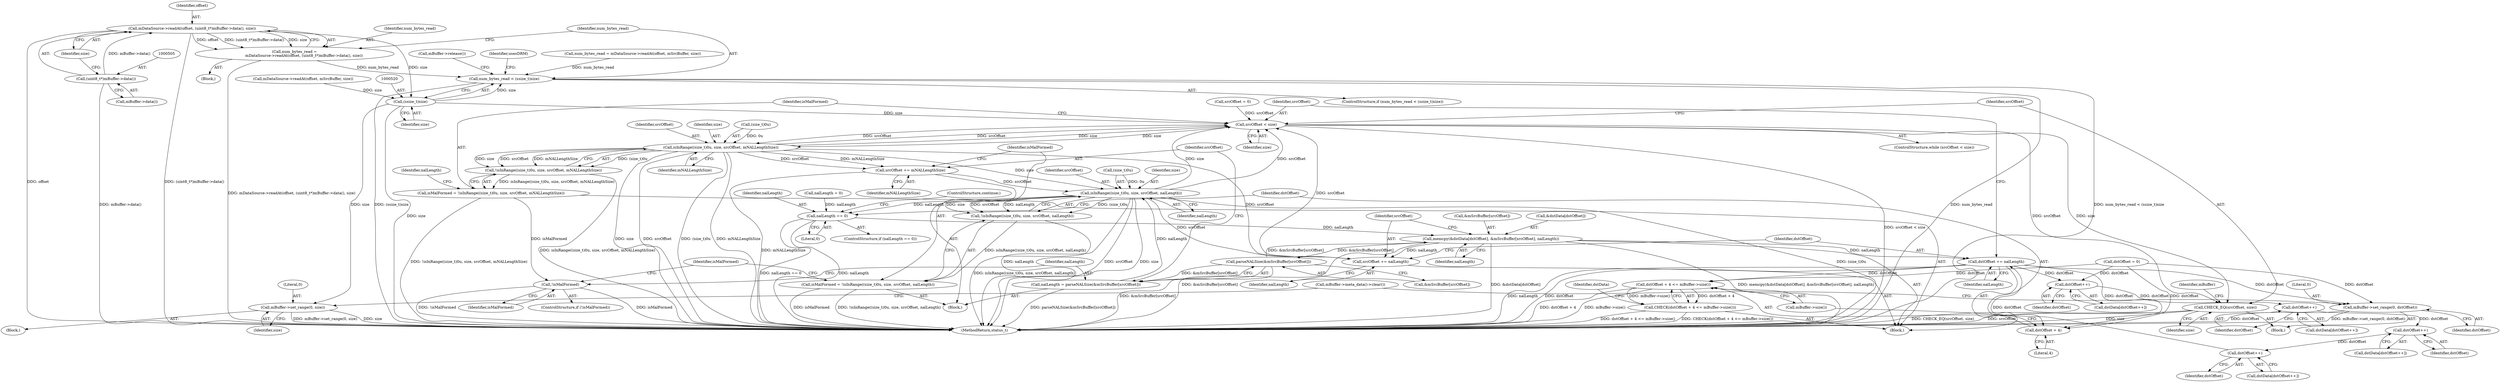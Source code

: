 digraph "0_Android_d48f0f145f8f0f4472bc0af668ac9a8bce44ba9b_0@API" {
"1000502" [label="(Call,mDataSource->readAt(offset, (uint8_t*)mBuffer->data(), size))"];
"1000504" [label="(Call,(uint8_t*)mBuffer->data())"];
"1000500" [label="(Call,num_bytes_read =\n                mDataSource->readAt(offset, (uint8_t*)mBuffer->data(), size))"];
"1000517" [label="(Call,num_bytes_read < (ssize_t)size)"];
"1000519" [label="(Call,(ssize_t)size)"];
"1000536" [label="(Call,mBuffer->set_range(0, size))"];
"1000556" [label="(Call,srcOffset < size)"];
"1000564" [label="(Call,isInRange((size_t)0u, size, srcOffset, mNALLengthSize))"];
"1000563" [label="(Call,!isInRange((size_t)0u, size, srcOffset, mNALLengthSize))"];
"1000561" [label="(Call,isMalFormed = !isInRange((size_t)0u, size, srcOffset, mNALLengthSize))"];
"1000576" [label="(Call,!isMalFormed)"];
"1000586" [label="(Call,srcOffset += mNALLengthSize)"];
"1000592" [label="(Call,isInRange((size_t)0u, size, srcOffset, nalLength))"];
"1000591" [label="(Call,!isInRange((size_t)0u, size, srcOffset, nalLength))"];
"1000589" [label="(Call,isMalFormed = !isInRange((size_t)0u, size, srcOffset, nalLength))"];
"1000611" [label="(Call,nalLength == 0)"];
"1000646" [label="(Call,memcpy(&dstData[dstOffset], &mSrcBuffer[srcOffset], nalLength))"];
"1000581" [label="(Call,parseNALSize(&mSrcBuffer[srcOffset]))"];
"1000579" [label="(Call,nalLength = parseNALSize(&mSrcBuffer[srcOffset]))"];
"1000656" [label="(Call,srcOffset += nalLength)"];
"1000659" [label="(Call,dstOffset += nalLength)"];
"1000617" [label="(Call,dstOffset + 4 <= mBuffer->size())"];
"1000616" [label="(Call,CHECK(dstOffset + 4 <= mBuffer->size()))"];
"1000618" [label="(Call,dstOffset + 4)"];
"1000625" [label="(Call,dstOffset++)"];
"1000631" [label="(Call,dstOffset++)"];
"1000637" [label="(Call,dstOffset++)"];
"1000643" [label="(Call,dstOffset++)"];
"1000669" [label="(Call,mBuffer->set_range(0, dstOffset))"];
"1000662" [label="(Call,CHECK_EQ(srcOffset, size))"];
"1000561" [label="(Call,isMalFormed = !isInRange((size_t)0u, size, srcOffset, mNALLengthSize))"];
"1000519" [label="(Call,(ssize_t)size)"];
"1000667" [label="(Identifier,mBuffer)"];
"1000672" [label="(Call,mBuffer->meta_data()->clear())"];
"1000590" [label="(Identifier,isMalFormed)"];
"1000661" [label="(Identifier,nalLength)"];
"1000506" [label="(Call,mBuffer->data())"];
"1000500" [label="(Call,num_bytes_read =\n                mDataSource->readAt(offset, (uint8_t*)mBuffer->data(), size))"];
"1000582" [label="(Call,&mSrcBuffer[srcOffset])"];
"1000555" [label="(ControlStructure,while (srcOffset < size))"];
"1000573" [label="(Identifier,nalLength)"];
"1000568" [label="(Identifier,size)"];
"1000635" [label="(Call,dstData[dstOffset++])"];
"1000577" [label="(Identifier,isMalFormed)"];
"1000586" [label="(Call,srcOffset += mNALLengthSize)"];
"1000658" [label="(Identifier,nalLength)"];
"1000517" [label="(Call,num_bytes_read < (ssize_t)size)"];
"1000632" [label="(Identifier,dstOffset)"];
"1000615" [label="(ControlStructure,continue;)"];
"1000591" [label="(Call,!isInRange((size_t)0u, size, srcOffset, nalLength))"];
"1000625" [label="(Call,dstOffset++)"];
"1000504" [label="(Call,(uint8_t*)mBuffer->data())"];
"1000502" [label="(Call,mDataSource->readAt(offset, (uint8_t*)mBuffer->data(), size))"];
"1000530" [label="(Identifier,usesDRM)"];
"1000620" [label="(Literal,4)"];
"1000611" [label="(Call,nalLength == 0)"];
"1000587" [label="(Identifier,srcOffset)"];
"1000565" [label="(Call,(size_t)0u)"];
"1000569" [label="(Identifier,srcOffset)"];
"1000597" [label="(Identifier,srcOffset)"];
"1000716" [label="(MethodReturn,status_t)"];
"1000531" [label="(Block,)"];
"1000536" [label="(Call,mBuffer->set_range(0, size))"];
"1000623" [label="(Call,dstData[dstOffset++])"];
"1000637" [label="(Call,dstOffset++)"];
"1000575" [label="(ControlStructure,if (!isMalFormed))"];
"1000581" [label="(Call,parseNALSize(&mSrcBuffer[srcOffset]))"];
"1000499" [label="(Block,)"];
"1000618" [label="(Call,dstOffset + 4)"];
"1000617" [label="(Call,dstOffset + 4 <= mBuffer->size())"];
"1000671" [label="(Identifier,dstOffset)"];
"1000669" [label="(Call,mBuffer->set_range(0, dstOffset))"];
"1000593" [label="(Call,(size_t)0u)"];
"1000613" [label="(Literal,0)"];
"1000589" [label="(Call,isMalFormed = !isInRange((size_t)0u, size, srcOffset, nalLength))"];
"1000521" [label="(Identifier,size)"];
"1000659" [label="(Call,dstOffset += nalLength)"];
"1000559" [label="(Block,)"];
"1000664" [label="(Identifier,size)"];
"1000644" [label="(Identifier,dstOffset)"];
"1000580" [label="(Identifier,nalLength)"];
"1000507" [label="(Identifier,size)"];
"1000663" [label="(Identifier,srcOffset)"];
"1000537" [label="(Literal,0)"];
"1000579" [label="(Call,nalLength = parseNALSize(&mSrcBuffer[srcOffset]))"];
"1000616" [label="(Call,CHECK(dstOffset + 4 <= mBuffer->size()))"];
"1000631" [label="(Call,dstOffset++)"];
"1000564" [label="(Call,isInRange((size_t)0u, size, srcOffset, mNALLengthSize))"];
"1000578" [label="(Block,)"];
"1000588" [label="(Identifier,mNALLengthSize)"];
"1000570" [label="(Identifier,mNALLengthSize)"];
"1000629" [label="(Call,dstData[dstOffset++])"];
"1000516" [label="(ControlStructure,if (num_bytes_read < (ssize_t)size))"];
"1000548" [label="(Call,srcOffset = 0)"];
"1000510" [label="(Call,num_bytes_read = mDataSource->readAt(offset, mSrcBuffer, size))"];
"1000626" [label="(Identifier,dstOffset)"];
"1000656" [label="(Call,srcOffset += nalLength)"];
"1000670" [label="(Literal,0)"];
"1000660" [label="(Identifier,dstOffset)"];
"1000501" [label="(Identifier,num_bytes_read)"];
"1000576" [label="(Call,!isMalFormed)"];
"1000646" [label="(Call,memcpy(&dstData[dstOffset], &mSrcBuffer[srcOffset], nalLength))"];
"1000624" [label="(Identifier,dstData)"];
"1000643" [label="(Call,dstOffset++)"];
"1000619" [label="(Identifier,dstOffset)"];
"1000503" [label="(Identifier,offset)"];
"1000556" [label="(Call,srcOffset < size)"];
"1000641" [label="(Call,dstData[dstOffset++])"];
"1000558" [label="(Identifier,size)"];
"1000563" [label="(Call,!isInRange((size_t)0u, size, srcOffset, mNALLengthSize))"];
"1000638" [label="(Identifier,dstOffset)"];
"1000600" [label="(Identifier,isMalFormed)"];
"1000655" [label="(Identifier,nalLength)"];
"1000557" [label="(Identifier,srcOffset)"];
"1000657" [label="(Identifier,srcOffset)"];
"1000647" [label="(Call,&dstData[dstOffset])"];
"1000512" [label="(Call,mDataSource->readAt(offset, mSrcBuffer, size))"];
"1000651" [label="(Call,&mSrcBuffer[srcOffset])"];
"1000662" [label="(Call,CHECK_EQ(srcOffset, size))"];
"1000552" [label="(Call,dstOffset = 0)"];
"1000621" [label="(Call,mBuffer->size())"];
"1000562" [label="(Identifier,isMalFormed)"];
"1000540" [label="(Block,)"];
"1000610" [label="(ControlStructure,if (nalLength == 0))"];
"1000598" [label="(Identifier,nalLength)"];
"1000592" [label="(Call,isInRange((size_t)0u, size, srcOffset, nalLength))"];
"1000596" [label="(Identifier,size)"];
"1000538" [label="(Identifier,size)"];
"1000612" [label="(Identifier,nalLength)"];
"1000518" [label="(Identifier,num_bytes_read)"];
"1000523" [label="(Call,mBuffer->release())"];
"1000572" [label="(Call,nalLength = 0)"];
"1000502" -> "1000500"  [label="AST: "];
"1000502" -> "1000507"  [label="CFG: "];
"1000503" -> "1000502"  [label="AST: "];
"1000504" -> "1000502"  [label="AST: "];
"1000507" -> "1000502"  [label="AST: "];
"1000500" -> "1000502"  [label="CFG: "];
"1000502" -> "1000716"  [label="DDG: offset"];
"1000502" -> "1000716"  [label="DDG: (uint8_t*)mBuffer->data()"];
"1000502" -> "1000500"  [label="DDG: offset"];
"1000502" -> "1000500"  [label="DDG: (uint8_t*)mBuffer->data()"];
"1000502" -> "1000500"  [label="DDG: size"];
"1000504" -> "1000502"  [label="DDG: mBuffer->data()"];
"1000502" -> "1000519"  [label="DDG: size"];
"1000504" -> "1000506"  [label="CFG: "];
"1000505" -> "1000504"  [label="AST: "];
"1000506" -> "1000504"  [label="AST: "];
"1000507" -> "1000504"  [label="CFG: "];
"1000504" -> "1000716"  [label="DDG: mBuffer->data()"];
"1000500" -> "1000499"  [label="AST: "];
"1000501" -> "1000500"  [label="AST: "];
"1000518" -> "1000500"  [label="CFG: "];
"1000500" -> "1000716"  [label="DDG: mDataSource->readAt(offset, (uint8_t*)mBuffer->data(), size)"];
"1000500" -> "1000517"  [label="DDG: num_bytes_read"];
"1000517" -> "1000516"  [label="AST: "];
"1000517" -> "1000519"  [label="CFG: "];
"1000518" -> "1000517"  [label="AST: "];
"1000519" -> "1000517"  [label="AST: "];
"1000523" -> "1000517"  [label="CFG: "];
"1000530" -> "1000517"  [label="CFG: "];
"1000517" -> "1000716"  [label="DDG: (ssize_t)size"];
"1000517" -> "1000716"  [label="DDG: num_bytes_read"];
"1000517" -> "1000716"  [label="DDG: num_bytes_read < (ssize_t)size"];
"1000510" -> "1000517"  [label="DDG: num_bytes_read"];
"1000519" -> "1000517"  [label="DDG: size"];
"1000519" -> "1000521"  [label="CFG: "];
"1000520" -> "1000519"  [label="AST: "];
"1000521" -> "1000519"  [label="AST: "];
"1000519" -> "1000716"  [label="DDG: size"];
"1000512" -> "1000519"  [label="DDG: size"];
"1000519" -> "1000536"  [label="DDG: size"];
"1000519" -> "1000556"  [label="DDG: size"];
"1000536" -> "1000531"  [label="AST: "];
"1000536" -> "1000538"  [label="CFG: "];
"1000537" -> "1000536"  [label="AST: "];
"1000538" -> "1000536"  [label="AST: "];
"1000672" -> "1000536"  [label="CFG: "];
"1000536" -> "1000716"  [label="DDG: mBuffer->set_range(0, size)"];
"1000536" -> "1000716"  [label="DDG: size"];
"1000556" -> "1000555"  [label="AST: "];
"1000556" -> "1000558"  [label="CFG: "];
"1000557" -> "1000556"  [label="AST: "];
"1000558" -> "1000556"  [label="AST: "];
"1000562" -> "1000556"  [label="CFG: "];
"1000663" -> "1000556"  [label="CFG: "];
"1000556" -> "1000716"  [label="DDG: srcOffset < size"];
"1000564" -> "1000556"  [label="DDG: srcOffset"];
"1000564" -> "1000556"  [label="DDG: size"];
"1000592" -> "1000556"  [label="DDG: srcOffset"];
"1000592" -> "1000556"  [label="DDG: size"];
"1000656" -> "1000556"  [label="DDG: srcOffset"];
"1000548" -> "1000556"  [label="DDG: srcOffset"];
"1000556" -> "1000564"  [label="DDG: size"];
"1000556" -> "1000564"  [label="DDG: srcOffset"];
"1000556" -> "1000662"  [label="DDG: srcOffset"];
"1000556" -> "1000662"  [label="DDG: size"];
"1000564" -> "1000563"  [label="AST: "];
"1000564" -> "1000570"  [label="CFG: "];
"1000565" -> "1000564"  [label="AST: "];
"1000568" -> "1000564"  [label="AST: "];
"1000569" -> "1000564"  [label="AST: "];
"1000570" -> "1000564"  [label="AST: "];
"1000563" -> "1000564"  [label="CFG: "];
"1000564" -> "1000716"  [label="DDG: size"];
"1000564" -> "1000716"  [label="DDG: srcOffset"];
"1000564" -> "1000716"  [label="DDG: (size_t)0u"];
"1000564" -> "1000716"  [label="DDG: mNALLengthSize"];
"1000564" -> "1000563"  [label="DDG: (size_t)0u"];
"1000564" -> "1000563"  [label="DDG: size"];
"1000564" -> "1000563"  [label="DDG: srcOffset"];
"1000564" -> "1000563"  [label="DDG: mNALLengthSize"];
"1000565" -> "1000564"  [label="DDG: 0u"];
"1000564" -> "1000586"  [label="DDG: mNALLengthSize"];
"1000564" -> "1000586"  [label="DDG: srcOffset"];
"1000564" -> "1000592"  [label="DDG: size"];
"1000564" -> "1000656"  [label="DDG: srcOffset"];
"1000563" -> "1000561"  [label="AST: "];
"1000561" -> "1000563"  [label="CFG: "];
"1000563" -> "1000716"  [label="DDG: isInRange((size_t)0u, size, srcOffset, mNALLengthSize)"];
"1000563" -> "1000561"  [label="DDG: isInRange((size_t)0u, size, srcOffset, mNALLengthSize)"];
"1000561" -> "1000559"  [label="AST: "];
"1000562" -> "1000561"  [label="AST: "];
"1000573" -> "1000561"  [label="CFG: "];
"1000561" -> "1000716"  [label="DDG: !isInRange((size_t)0u, size, srcOffset, mNALLengthSize)"];
"1000561" -> "1000576"  [label="DDG: isMalFormed"];
"1000576" -> "1000575"  [label="AST: "];
"1000576" -> "1000577"  [label="CFG: "];
"1000577" -> "1000576"  [label="AST: "];
"1000580" -> "1000576"  [label="CFG: "];
"1000600" -> "1000576"  [label="CFG: "];
"1000576" -> "1000716"  [label="DDG: isMalFormed"];
"1000576" -> "1000716"  [label="DDG: !isMalFormed"];
"1000586" -> "1000578"  [label="AST: "];
"1000586" -> "1000588"  [label="CFG: "];
"1000587" -> "1000586"  [label="AST: "];
"1000588" -> "1000586"  [label="AST: "];
"1000590" -> "1000586"  [label="CFG: "];
"1000586" -> "1000716"  [label="DDG: mNALLengthSize"];
"1000586" -> "1000592"  [label="DDG: srcOffset"];
"1000592" -> "1000591"  [label="AST: "];
"1000592" -> "1000598"  [label="CFG: "];
"1000593" -> "1000592"  [label="AST: "];
"1000596" -> "1000592"  [label="AST: "];
"1000597" -> "1000592"  [label="AST: "];
"1000598" -> "1000592"  [label="AST: "];
"1000591" -> "1000592"  [label="CFG: "];
"1000592" -> "1000716"  [label="DDG: nalLength"];
"1000592" -> "1000716"  [label="DDG: srcOffset"];
"1000592" -> "1000716"  [label="DDG: size"];
"1000592" -> "1000716"  [label="DDG: (size_t)0u"];
"1000592" -> "1000591"  [label="DDG: (size_t)0u"];
"1000592" -> "1000591"  [label="DDG: size"];
"1000592" -> "1000591"  [label="DDG: srcOffset"];
"1000592" -> "1000591"  [label="DDG: nalLength"];
"1000593" -> "1000592"  [label="DDG: 0u"];
"1000579" -> "1000592"  [label="DDG: nalLength"];
"1000592" -> "1000611"  [label="DDG: nalLength"];
"1000592" -> "1000656"  [label="DDG: srcOffset"];
"1000591" -> "1000589"  [label="AST: "];
"1000589" -> "1000591"  [label="CFG: "];
"1000591" -> "1000716"  [label="DDG: isInRange((size_t)0u, size, srcOffset, nalLength)"];
"1000591" -> "1000589"  [label="DDG: isInRange((size_t)0u, size, srcOffset, nalLength)"];
"1000589" -> "1000578"  [label="AST: "];
"1000590" -> "1000589"  [label="AST: "];
"1000600" -> "1000589"  [label="CFG: "];
"1000589" -> "1000716"  [label="DDG: isMalFormed"];
"1000589" -> "1000716"  [label="DDG: !isInRange((size_t)0u, size, srcOffset, nalLength)"];
"1000611" -> "1000610"  [label="AST: "];
"1000611" -> "1000613"  [label="CFG: "];
"1000612" -> "1000611"  [label="AST: "];
"1000613" -> "1000611"  [label="AST: "];
"1000615" -> "1000611"  [label="CFG: "];
"1000619" -> "1000611"  [label="CFG: "];
"1000611" -> "1000716"  [label="DDG: nalLength == 0"];
"1000611" -> "1000716"  [label="DDG: nalLength"];
"1000572" -> "1000611"  [label="DDG: nalLength"];
"1000611" -> "1000646"  [label="DDG: nalLength"];
"1000646" -> "1000559"  [label="AST: "];
"1000646" -> "1000655"  [label="CFG: "];
"1000647" -> "1000646"  [label="AST: "];
"1000651" -> "1000646"  [label="AST: "];
"1000655" -> "1000646"  [label="AST: "];
"1000657" -> "1000646"  [label="CFG: "];
"1000646" -> "1000716"  [label="DDG: memcpy(&dstData[dstOffset], &mSrcBuffer[srcOffset], nalLength)"];
"1000646" -> "1000716"  [label="DDG: &mSrcBuffer[srcOffset]"];
"1000646" -> "1000716"  [label="DDG: &dstData[dstOffset]"];
"1000646" -> "1000581"  [label="DDG: &mSrcBuffer[srcOffset]"];
"1000581" -> "1000646"  [label="DDG: &mSrcBuffer[srcOffset]"];
"1000646" -> "1000656"  [label="DDG: nalLength"];
"1000646" -> "1000659"  [label="DDG: nalLength"];
"1000581" -> "1000579"  [label="AST: "];
"1000581" -> "1000582"  [label="CFG: "];
"1000582" -> "1000581"  [label="AST: "];
"1000579" -> "1000581"  [label="CFG: "];
"1000581" -> "1000716"  [label="DDG: &mSrcBuffer[srcOffset]"];
"1000581" -> "1000579"  [label="DDG: &mSrcBuffer[srcOffset]"];
"1000579" -> "1000578"  [label="AST: "];
"1000580" -> "1000579"  [label="AST: "];
"1000587" -> "1000579"  [label="CFG: "];
"1000579" -> "1000716"  [label="DDG: parseNALSize(&mSrcBuffer[srcOffset])"];
"1000656" -> "1000559"  [label="AST: "];
"1000656" -> "1000658"  [label="CFG: "];
"1000657" -> "1000656"  [label="AST: "];
"1000658" -> "1000656"  [label="AST: "];
"1000660" -> "1000656"  [label="CFG: "];
"1000659" -> "1000559"  [label="AST: "];
"1000659" -> "1000661"  [label="CFG: "];
"1000660" -> "1000659"  [label="AST: "];
"1000661" -> "1000659"  [label="AST: "];
"1000557" -> "1000659"  [label="CFG: "];
"1000659" -> "1000716"  [label="DDG: dstOffset"];
"1000659" -> "1000716"  [label="DDG: nalLength"];
"1000659" -> "1000617"  [label="DDG: dstOffset"];
"1000659" -> "1000618"  [label="DDG: dstOffset"];
"1000659" -> "1000625"  [label="DDG: dstOffset"];
"1000643" -> "1000659"  [label="DDG: dstOffset"];
"1000659" -> "1000669"  [label="DDG: dstOffset"];
"1000617" -> "1000616"  [label="AST: "];
"1000617" -> "1000621"  [label="CFG: "];
"1000618" -> "1000617"  [label="AST: "];
"1000621" -> "1000617"  [label="AST: "];
"1000616" -> "1000617"  [label="CFG: "];
"1000617" -> "1000716"  [label="DDG: dstOffset + 4"];
"1000617" -> "1000716"  [label="DDG: mBuffer->size()"];
"1000617" -> "1000616"  [label="DDG: dstOffset + 4"];
"1000617" -> "1000616"  [label="DDG: mBuffer->size()"];
"1000552" -> "1000617"  [label="DDG: dstOffset"];
"1000616" -> "1000559"  [label="AST: "];
"1000624" -> "1000616"  [label="CFG: "];
"1000616" -> "1000716"  [label="DDG: dstOffset + 4 <= mBuffer->size()"];
"1000616" -> "1000716"  [label="DDG: CHECK(dstOffset + 4 <= mBuffer->size())"];
"1000618" -> "1000620"  [label="CFG: "];
"1000619" -> "1000618"  [label="AST: "];
"1000620" -> "1000618"  [label="AST: "];
"1000621" -> "1000618"  [label="CFG: "];
"1000552" -> "1000618"  [label="DDG: dstOffset"];
"1000625" -> "1000623"  [label="AST: "];
"1000625" -> "1000626"  [label="CFG: "];
"1000626" -> "1000625"  [label="AST: "];
"1000623" -> "1000625"  [label="CFG: "];
"1000552" -> "1000625"  [label="DDG: dstOffset"];
"1000625" -> "1000631"  [label="DDG: dstOffset"];
"1000631" -> "1000629"  [label="AST: "];
"1000631" -> "1000632"  [label="CFG: "];
"1000632" -> "1000631"  [label="AST: "];
"1000629" -> "1000631"  [label="CFG: "];
"1000631" -> "1000637"  [label="DDG: dstOffset"];
"1000637" -> "1000635"  [label="AST: "];
"1000637" -> "1000638"  [label="CFG: "];
"1000638" -> "1000637"  [label="AST: "];
"1000635" -> "1000637"  [label="CFG: "];
"1000637" -> "1000643"  [label="DDG: dstOffset"];
"1000643" -> "1000641"  [label="AST: "];
"1000643" -> "1000644"  [label="CFG: "];
"1000644" -> "1000643"  [label="AST: "];
"1000641" -> "1000643"  [label="CFG: "];
"1000669" -> "1000540"  [label="AST: "];
"1000669" -> "1000671"  [label="CFG: "];
"1000670" -> "1000669"  [label="AST: "];
"1000671" -> "1000669"  [label="AST: "];
"1000672" -> "1000669"  [label="CFG: "];
"1000669" -> "1000716"  [label="DDG: dstOffset"];
"1000669" -> "1000716"  [label="DDG: mBuffer->set_range(0, dstOffset)"];
"1000552" -> "1000669"  [label="DDG: dstOffset"];
"1000662" -> "1000540"  [label="AST: "];
"1000662" -> "1000664"  [label="CFG: "];
"1000663" -> "1000662"  [label="AST: "];
"1000664" -> "1000662"  [label="AST: "];
"1000667" -> "1000662"  [label="CFG: "];
"1000662" -> "1000716"  [label="DDG: srcOffset"];
"1000662" -> "1000716"  [label="DDG: size"];
"1000662" -> "1000716"  [label="DDG: CHECK_EQ(srcOffset, size)"];
}
